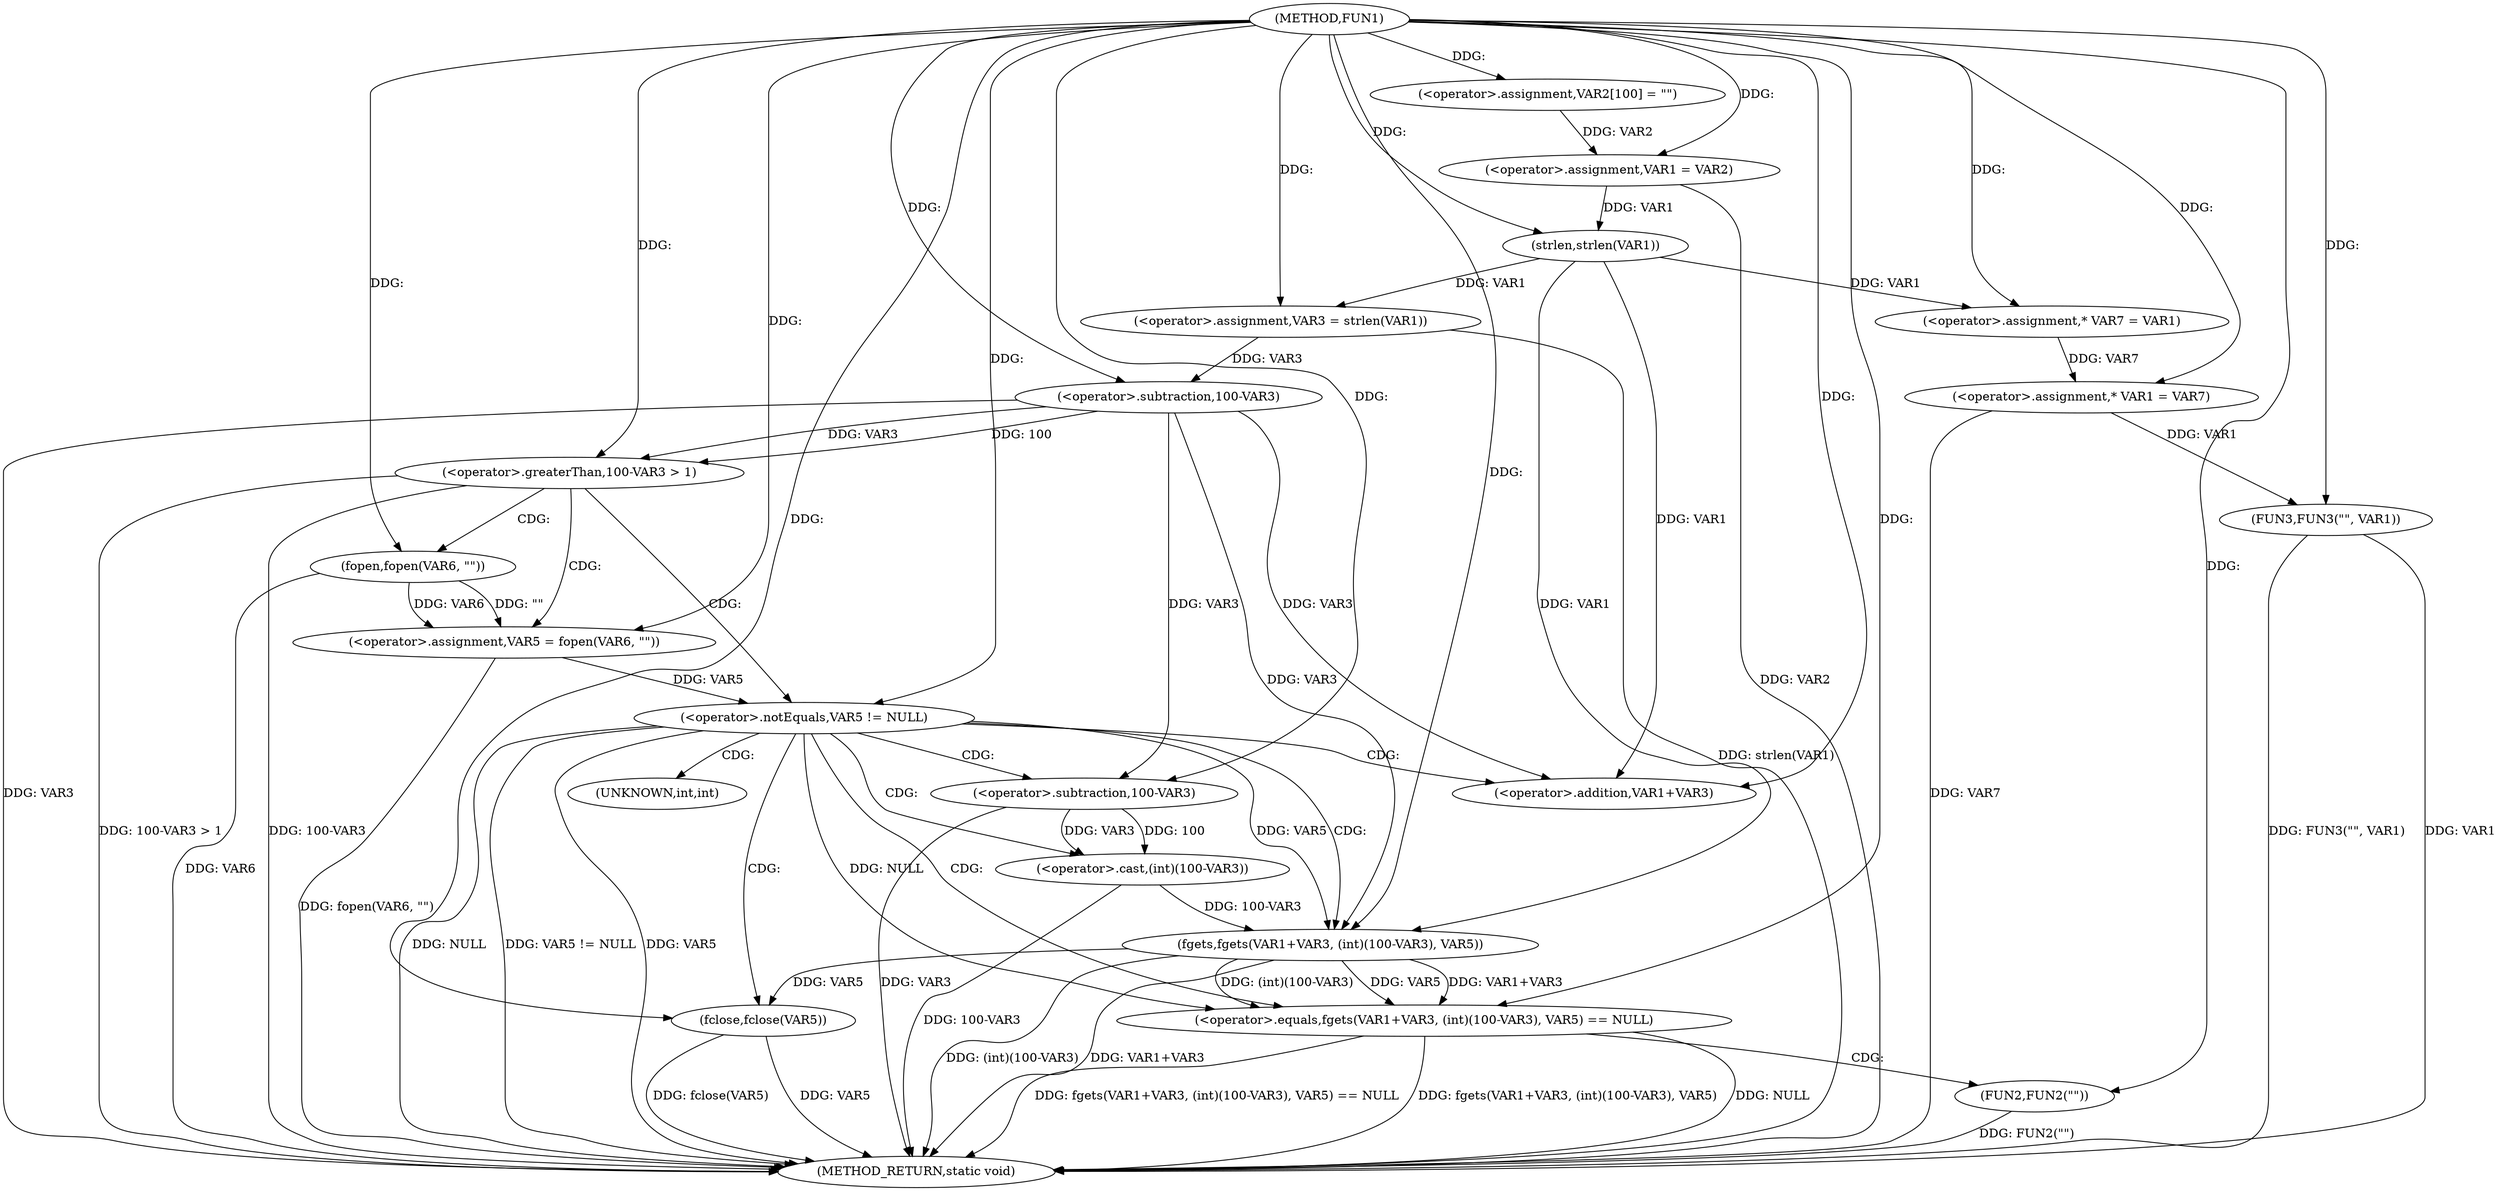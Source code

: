 digraph FUN1 {  
"1000100" [label = "(METHOD,FUN1)" ]
"1000164" [label = "(METHOD_RETURN,static void)" ]
"1000104" [label = "(<operator>.assignment,VAR2[100] = \"\")" ]
"1000107" [label = "(<operator>.assignment,VAR1 = VAR2)" ]
"1000112" [label = "(<operator>.assignment,VAR3 = strlen(VAR1))" ]
"1000114" [label = "(strlen,strlen(VAR1))" ]
"1000118" [label = "(<operator>.greaterThan,100-VAR3 > 1)" ]
"1000119" [label = "(<operator>.subtraction,100-VAR3)" ]
"1000124" [label = "(<operator>.assignment,VAR5 = fopen(VAR6, \"\"))" ]
"1000126" [label = "(fopen,fopen(VAR6, \"\"))" ]
"1000130" [label = "(<operator>.notEquals,VAR5 != NULL)" ]
"1000135" [label = "(<operator>.equals,fgets(VAR1+VAR3, (int)(100-VAR3), VAR5) == NULL)" ]
"1000136" [label = "(fgets,fgets(VAR1+VAR3, (int)(100-VAR3), VAR5))" ]
"1000137" [label = "(<operator>.addition,VAR1+VAR3)" ]
"1000140" [label = "(<operator>.cast,(int)(100-VAR3))" ]
"1000142" [label = "(<operator>.subtraction,100-VAR3)" ]
"1000148" [label = "(FUN2,FUN2(\"\"))" ]
"1000150" [label = "(fclose,fclose(VAR5))" ]
"1000154" [label = "(<operator>.assignment,* VAR7 = VAR1)" ]
"1000158" [label = "(<operator>.assignment,* VAR1 = VAR7)" ]
"1000161" [label = "(FUN3,FUN3(\"\", VAR1))" ]
"1000141" [label = "(UNKNOWN,int,int)" ]
  "1000140" -> "1000164"  [ label = "DDG: 100-VAR3"] 
  "1000130" -> "1000164"  [ label = "DDG: NULL"] 
  "1000136" -> "1000164"  [ label = "DDG: (int)(100-VAR3)"] 
  "1000119" -> "1000164"  [ label = "DDG: VAR3"] 
  "1000148" -> "1000164"  [ label = "DDG: FUN2(\"\")"] 
  "1000126" -> "1000164"  [ label = "DDG: VAR6"] 
  "1000118" -> "1000164"  [ label = "DDG: 100-VAR3 > 1"] 
  "1000135" -> "1000164"  [ label = "DDG: fgets(VAR1+VAR3, (int)(100-VAR3), VAR5) == NULL"] 
  "1000135" -> "1000164"  [ label = "DDG: fgets(VAR1+VAR3, (int)(100-VAR3), VAR5)"] 
  "1000150" -> "1000164"  [ label = "DDG: fclose(VAR5)"] 
  "1000118" -> "1000164"  [ label = "DDG: 100-VAR3"] 
  "1000161" -> "1000164"  [ label = "DDG: FUN3(\"\", VAR1)"] 
  "1000130" -> "1000164"  [ label = "DDG: VAR5 != NULL"] 
  "1000124" -> "1000164"  [ label = "DDG: fopen(VAR6, \"\")"] 
  "1000150" -> "1000164"  [ label = "DDG: VAR5"] 
  "1000112" -> "1000164"  [ label = "DDG: strlen(VAR1)"] 
  "1000158" -> "1000164"  [ label = "DDG: VAR7"] 
  "1000142" -> "1000164"  [ label = "DDG: VAR3"] 
  "1000161" -> "1000164"  [ label = "DDG: VAR1"] 
  "1000135" -> "1000164"  [ label = "DDG: NULL"] 
  "1000136" -> "1000164"  [ label = "DDG: VAR1+VAR3"] 
  "1000107" -> "1000164"  [ label = "DDG: VAR2"] 
  "1000130" -> "1000164"  [ label = "DDG: VAR5"] 
  "1000100" -> "1000104"  [ label = "DDG: "] 
  "1000104" -> "1000107"  [ label = "DDG: VAR2"] 
  "1000100" -> "1000107"  [ label = "DDG: "] 
  "1000114" -> "1000112"  [ label = "DDG: VAR1"] 
  "1000100" -> "1000112"  [ label = "DDG: "] 
  "1000107" -> "1000114"  [ label = "DDG: VAR1"] 
  "1000100" -> "1000114"  [ label = "DDG: "] 
  "1000119" -> "1000118"  [ label = "DDG: 100"] 
  "1000119" -> "1000118"  [ label = "DDG: VAR3"] 
  "1000100" -> "1000119"  [ label = "DDG: "] 
  "1000112" -> "1000119"  [ label = "DDG: VAR3"] 
  "1000100" -> "1000118"  [ label = "DDG: "] 
  "1000126" -> "1000124"  [ label = "DDG: VAR6"] 
  "1000126" -> "1000124"  [ label = "DDG: \"\""] 
  "1000100" -> "1000124"  [ label = "DDG: "] 
  "1000100" -> "1000126"  [ label = "DDG: "] 
  "1000124" -> "1000130"  [ label = "DDG: VAR5"] 
  "1000100" -> "1000130"  [ label = "DDG: "] 
  "1000136" -> "1000135"  [ label = "DDG: VAR1+VAR3"] 
  "1000136" -> "1000135"  [ label = "DDG: (int)(100-VAR3)"] 
  "1000136" -> "1000135"  [ label = "DDG: VAR5"] 
  "1000114" -> "1000136"  [ label = "DDG: VAR1"] 
  "1000100" -> "1000136"  [ label = "DDG: "] 
  "1000119" -> "1000136"  [ label = "DDG: VAR3"] 
  "1000114" -> "1000137"  [ label = "DDG: VAR1"] 
  "1000100" -> "1000137"  [ label = "DDG: "] 
  "1000119" -> "1000137"  [ label = "DDG: VAR3"] 
  "1000140" -> "1000136"  [ label = "DDG: 100-VAR3"] 
  "1000142" -> "1000140"  [ label = "DDG: 100"] 
  "1000142" -> "1000140"  [ label = "DDG: VAR3"] 
  "1000100" -> "1000142"  [ label = "DDG: "] 
  "1000119" -> "1000142"  [ label = "DDG: VAR3"] 
  "1000130" -> "1000136"  [ label = "DDG: VAR5"] 
  "1000130" -> "1000135"  [ label = "DDG: NULL"] 
  "1000100" -> "1000135"  [ label = "DDG: "] 
  "1000100" -> "1000148"  [ label = "DDG: "] 
  "1000136" -> "1000150"  [ label = "DDG: VAR5"] 
  "1000100" -> "1000150"  [ label = "DDG: "] 
  "1000114" -> "1000154"  [ label = "DDG: VAR1"] 
  "1000100" -> "1000154"  [ label = "DDG: "] 
  "1000154" -> "1000158"  [ label = "DDG: VAR7"] 
  "1000100" -> "1000158"  [ label = "DDG: "] 
  "1000100" -> "1000161"  [ label = "DDG: "] 
  "1000158" -> "1000161"  [ label = "DDG: VAR1"] 
  "1000118" -> "1000126"  [ label = "CDG: "] 
  "1000118" -> "1000124"  [ label = "CDG: "] 
  "1000118" -> "1000130"  [ label = "CDG: "] 
  "1000130" -> "1000142"  [ label = "CDG: "] 
  "1000130" -> "1000137"  [ label = "CDG: "] 
  "1000130" -> "1000141"  [ label = "CDG: "] 
  "1000130" -> "1000150"  [ label = "CDG: "] 
  "1000130" -> "1000135"  [ label = "CDG: "] 
  "1000130" -> "1000136"  [ label = "CDG: "] 
  "1000130" -> "1000140"  [ label = "CDG: "] 
  "1000135" -> "1000148"  [ label = "CDG: "] 
}
